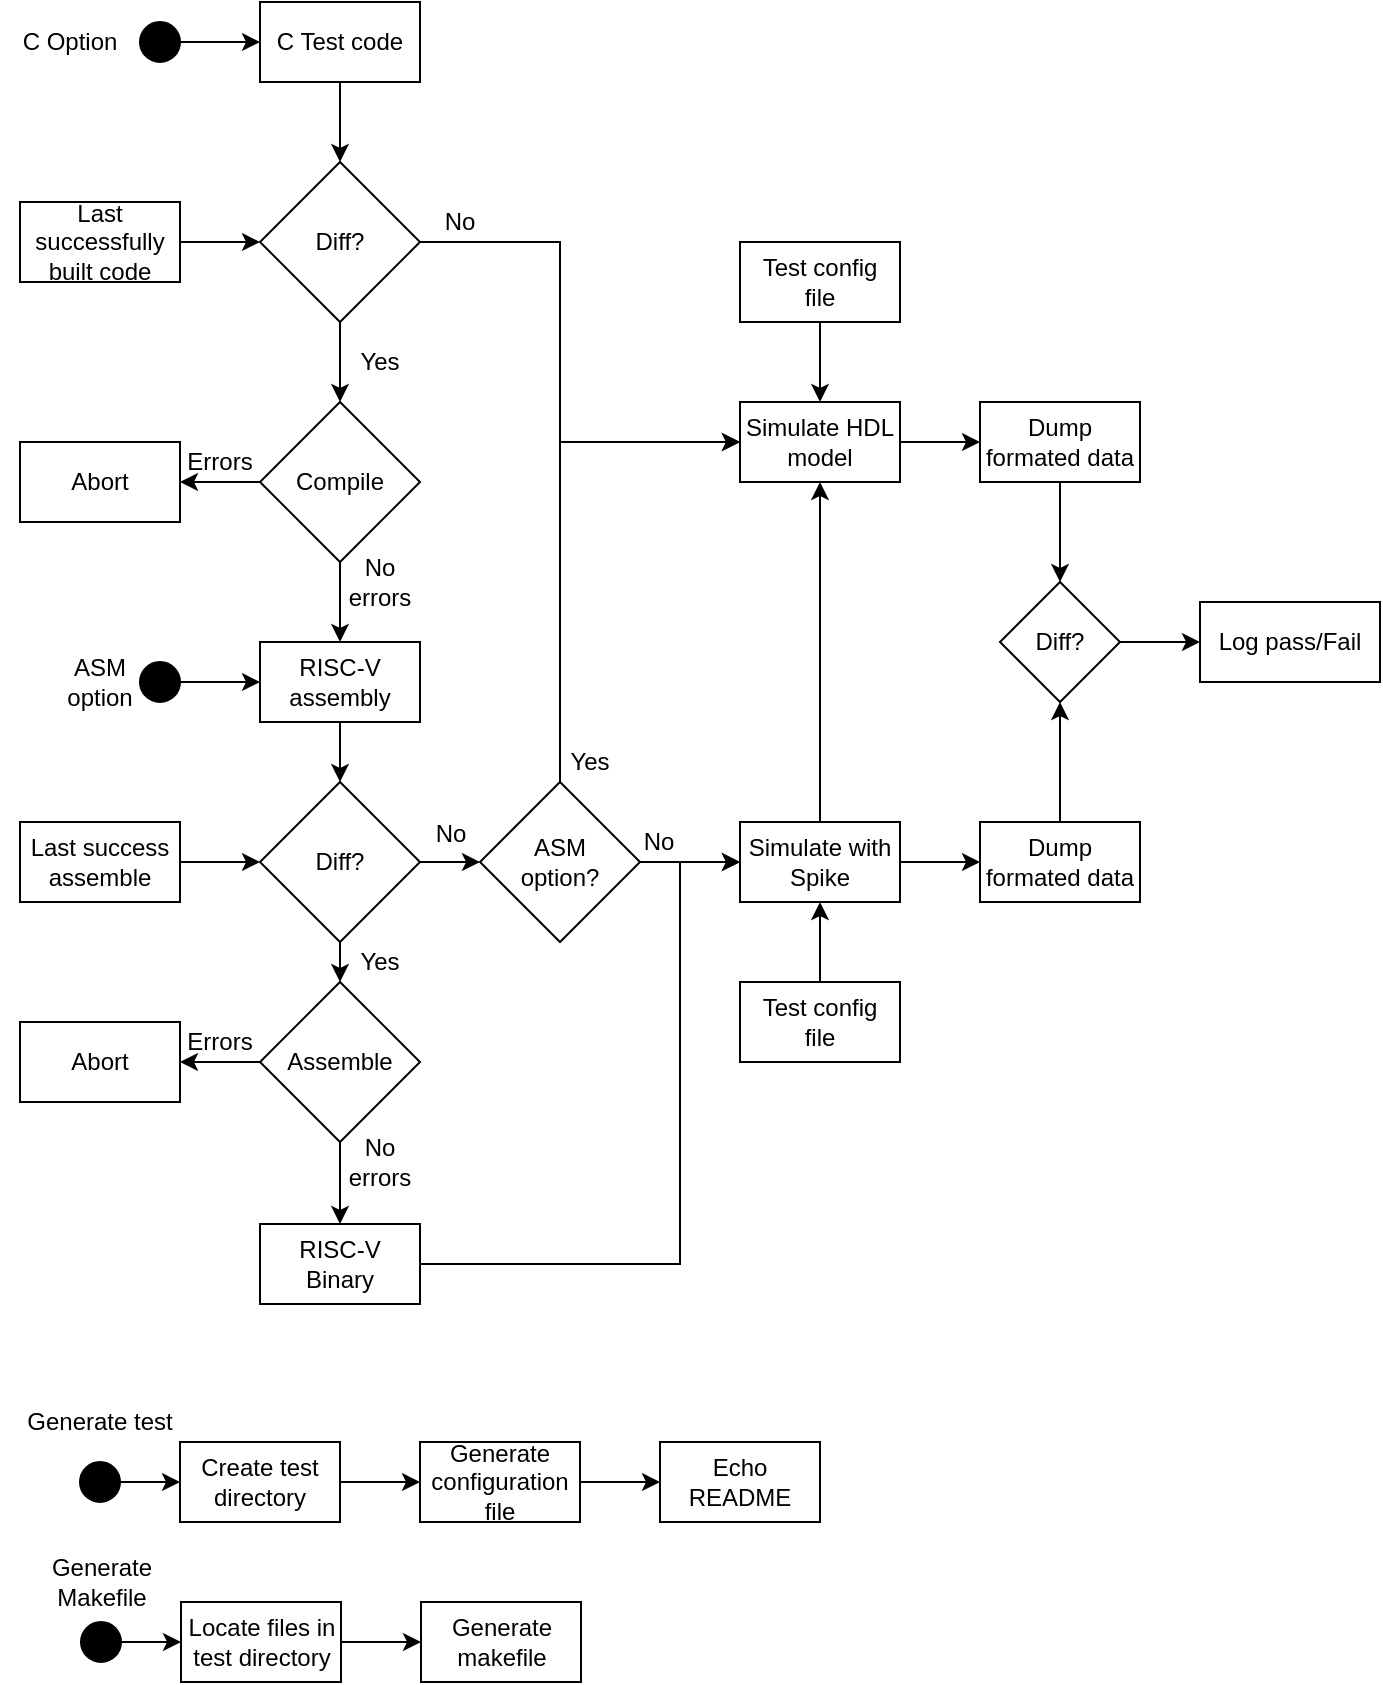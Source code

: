 <mxfile version="14.0.1" type="device"><diagram id="dIZ0b9PNjFXa8rHv0ESL" name="Page-1"><mxGraphModel dx="865" dy="409" grid="1" gridSize="10" guides="1" tooltips="1" connect="1" arrows="1" fold="1" page="1" pageScale="1" pageWidth="827" pageHeight="1169" math="0" shadow="0"><root><mxCell id="0"/><mxCell id="1" parent="0"/><mxCell id="V8uN84mnwoMsGsd_UAAj-25" style="edgeStyle=orthogonalEdgeStyle;rounded=0;orthogonalLoop=1;jettySize=auto;html=1;exitX=0.5;exitY=1;exitDx=0;exitDy=0;entryX=0.5;entryY=0;entryDx=0;entryDy=0;" edge="1" parent="1" source="V8uN84mnwoMsGsd_UAAj-1" target="V8uN84mnwoMsGsd_UAAj-19"><mxGeometry relative="1" as="geometry"/></mxCell><mxCell id="V8uN84mnwoMsGsd_UAAj-1" value="C Test code" style="rounded=0;whiteSpace=wrap;html=1;" vertex="1" parent="1"><mxGeometry x="200" y="40" width="80" height="40" as="geometry"/></mxCell><mxCell id="V8uN84mnwoMsGsd_UAAj-95" style="edgeStyle=orthogonalEdgeStyle;rounded=0;orthogonalLoop=1;jettySize=auto;html=1;exitX=0.5;exitY=1;exitDx=0;exitDy=0;entryX=0.5;entryY=0;entryDx=0;entryDy=0;" edge="1" parent="1" source="V8uN84mnwoMsGsd_UAAj-3" target="V8uN84mnwoMsGsd_UAAj-92"><mxGeometry relative="1" as="geometry"/></mxCell><mxCell id="V8uN84mnwoMsGsd_UAAj-3" value="RISC-V assembly" style="rounded=0;whiteSpace=wrap;html=1;" vertex="1" parent="1"><mxGeometry x="200" y="360" width="80" height="40" as="geometry"/></mxCell><mxCell id="V8uN84mnwoMsGsd_UAAj-74" style="edgeStyle=orthogonalEdgeStyle;rounded=0;orthogonalLoop=1;jettySize=auto;html=1;exitX=1;exitY=0.5;exitDx=0;exitDy=0;entryX=0;entryY=0.5;entryDx=0;entryDy=0;" edge="1" parent="1" source="V8uN84mnwoMsGsd_UAAj-5" target="V8uN84mnwoMsGsd_UAAj-11"><mxGeometry relative="1" as="geometry"><Array as="points"><mxPoint x="410" y="671"/><mxPoint x="410" y="470"/></Array></mxGeometry></mxCell><mxCell id="V8uN84mnwoMsGsd_UAAj-5" value="RISC-V Binary" style="rounded=0;whiteSpace=wrap;html=1;" vertex="1" parent="1"><mxGeometry x="200" y="651" width="80" height="40" as="geometry"/></mxCell><mxCell id="V8uN84mnwoMsGsd_UAAj-77" style="edgeStyle=orthogonalEdgeStyle;rounded=0;orthogonalLoop=1;jettySize=auto;html=1;exitX=0.5;exitY=1;exitDx=0;exitDy=0;" edge="1" parent="1" source="V8uN84mnwoMsGsd_UAAj-8" target="V8uN84mnwoMsGsd_UAAj-73"><mxGeometry relative="1" as="geometry"/></mxCell><mxCell id="V8uN84mnwoMsGsd_UAAj-8" value="Test config &lt;br&gt;file" style="rounded=0;whiteSpace=wrap;html=1;" vertex="1" parent="1"><mxGeometry x="440" y="160" width="80" height="40" as="geometry"/></mxCell><mxCell id="V8uN84mnwoMsGsd_UAAj-80" style="edgeStyle=orthogonalEdgeStyle;rounded=0;orthogonalLoop=1;jettySize=auto;html=1;exitX=0.5;exitY=0;exitDx=0;exitDy=0;entryX=0.5;entryY=1;entryDx=0;entryDy=0;" edge="1" parent="1" source="V8uN84mnwoMsGsd_UAAj-11" target="V8uN84mnwoMsGsd_UAAj-73"><mxGeometry relative="1" as="geometry"/></mxCell><mxCell id="V8uN84mnwoMsGsd_UAAj-81" style="edgeStyle=orthogonalEdgeStyle;rounded=0;orthogonalLoop=1;jettySize=auto;html=1;exitX=1;exitY=0.5;exitDx=0;exitDy=0;entryX=0;entryY=0.5;entryDx=0;entryDy=0;" edge="1" parent="1" source="V8uN84mnwoMsGsd_UAAj-11" target="V8uN84mnwoMsGsd_UAAj-61"><mxGeometry relative="1" as="geometry"/></mxCell><mxCell id="V8uN84mnwoMsGsd_UAAj-11" value="Simulate with Spike" style="rounded=0;whiteSpace=wrap;html=1;" vertex="1" parent="1"><mxGeometry x="440" y="450" width="80" height="40" as="geometry"/></mxCell><mxCell id="V8uN84mnwoMsGsd_UAAj-29" style="edgeStyle=orthogonalEdgeStyle;rounded=0;orthogonalLoop=1;jettySize=auto;html=1;exitX=0.5;exitY=1;exitDx=0;exitDy=0;" edge="1" parent="1" source="V8uN84mnwoMsGsd_UAAj-19"><mxGeometry relative="1" as="geometry"><mxPoint x="240" y="240" as="targetPoint"/></mxGeometry></mxCell><mxCell id="V8uN84mnwoMsGsd_UAAj-72" style="edgeStyle=orthogonalEdgeStyle;rounded=0;orthogonalLoop=1;jettySize=auto;html=1;exitX=1;exitY=0.5;exitDx=0;exitDy=0;entryX=0;entryY=0.5;entryDx=0;entryDy=0;" edge="1" parent="1" source="V8uN84mnwoMsGsd_UAAj-19" target="V8uN84mnwoMsGsd_UAAj-73"><mxGeometry relative="1" as="geometry"><mxPoint x="360" y="160" as="targetPoint"/><Array as="points"><mxPoint x="350" y="160"/><mxPoint x="350" y="260"/></Array></mxGeometry></mxCell><mxCell id="V8uN84mnwoMsGsd_UAAj-19" value="Diff?" style="rhombus;whiteSpace=wrap;html=1;" vertex="1" parent="1"><mxGeometry x="200" y="120" width="80" height="80" as="geometry"/></mxCell><mxCell id="V8uN84mnwoMsGsd_UAAj-26" style="edgeStyle=orthogonalEdgeStyle;rounded=0;orthogonalLoop=1;jettySize=auto;html=1;exitX=1;exitY=0.5;exitDx=0;exitDy=0;entryX=0;entryY=0.5;entryDx=0;entryDy=0;" edge="1" parent="1" source="V8uN84mnwoMsGsd_UAAj-21" target="V8uN84mnwoMsGsd_UAAj-19"><mxGeometry relative="1" as="geometry"/></mxCell><mxCell id="V8uN84mnwoMsGsd_UAAj-21" value="Last successfully built code" style="rounded=0;whiteSpace=wrap;html=1;" vertex="1" parent="1"><mxGeometry x="80" y="140" width="80" height="40" as="geometry"/></mxCell><mxCell id="V8uN84mnwoMsGsd_UAAj-42" style="edgeStyle=orthogonalEdgeStyle;rounded=0;orthogonalLoop=1;jettySize=auto;html=1;exitX=0;exitY=0.5;exitDx=0;exitDy=0;entryX=1;entryY=0.5;entryDx=0;entryDy=0;" edge="1" parent="1" source="V8uN84mnwoMsGsd_UAAj-45" target="V8uN84mnwoMsGsd_UAAj-41"><mxGeometry relative="1" as="geometry"><mxPoint x="200" y="260" as="sourcePoint"/></mxGeometry></mxCell><mxCell id="V8uN84mnwoMsGsd_UAAj-33" value="Yes" style="text;html=1;strokeColor=none;fillColor=none;align=center;verticalAlign=middle;whiteSpace=wrap;rounded=0;" vertex="1" parent="1"><mxGeometry x="240" y="210" width="40" height="20" as="geometry"/></mxCell><mxCell id="V8uN84mnwoMsGsd_UAAj-35" value="No" style="text;html=1;strokeColor=none;fillColor=none;align=center;verticalAlign=middle;whiteSpace=wrap;rounded=0;" vertex="1" parent="1"><mxGeometry x="280" y="140" width="40" height="20" as="geometry"/></mxCell><mxCell id="V8uN84mnwoMsGsd_UAAj-41" value="Abort" style="rounded=0;whiteSpace=wrap;html=1;" vertex="1" parent="1"><mxGeometry x="80" y="260" width="80" height="40" as="geometry"/></mxCell><mxCell id="V8uN84mnwoMsGsd_UAAj-43" value="Errors" style="text;html=1;strokeColor=none;fillColor=none;align=center;verticalAlign=middle;whiteSpace=wrap;rounded=0;" vertex="1" parent="1"><mxGeometry x="160" y="260" width="40" height="20" as="geometry"/></mxCell><mxCell id="V8uN84mnwoMsGsd_UAAj-44" value="No errors" style="text;html=1;strokeColor=none;fillColor=none;align=center;verticalAlign=middle;whiteSpace=wrap;rounded=0;" vertex="1" parent="1"><mxGeometry x="240" y="320" width="40" height="20" as="geometry"/></mxCell><mxCell id="V8uN84mnwoMsGsd_UAAj-47" style="edgeStyle=orthogonalEdgeStyle;rounded=0;orthogonalLoop=1;jettySize=auto;html=1;exitX=0.5;exitY=1;exitDx=0;exitDy=0;entryX=0.5;entryY=0;entryDx=0;entryDy=0;" edge="1" parent="1" source="V8uN84mnwoMsGsd_UAAj-45" target="V8uN84mnwoMsGsd_UAAj-3"><mxGeometry relative="1" as="geometry"/></mxCell><mxCell id="V8uN84mnwoMsGsd_UAAj-45" value="Compile" style="rhombus;whiteSpace=wrap;html=1;" vertex="1" parent="1"><mxGeometry x="200" y="240" width="80" height="80" as="geometry"/></mxCell><mxCell id="V8uN84mnwoMsGsd_UAAj-49" style="edgeStyle=orthogonalEdgeStyle;rounded=0;orthogonalLoop=1;jettySize=auto;html=1;exitX=0;exitY=0.5;exitDx=0;exitDy=0;entryX=1;entryY=0.5;entryDx=0;entryDy=0;" edge="1" parent="1" source="V8uN84mnwoMsGsd_UAAj-55" target="V8uN84mnwoMsGsd_UAAj-51"><mxGeometry relative="1" as="geometry"><mxPoint x="200" y="550" as="sourcePoint"/></mxGeometry></mxCell><mxCell id="V8uN84mnwoMsGsd_UAAj-51" value="Abort" style="rounded=0;whiteSpace=wrap;html=1;" vertex="1" parent="1"><mxGeometry x="80" y="550" width="80" height="40" as="geometry"/></mxCell><mxCell id="V8uN84mnwoMsGsd_UAAj-52" value="Errors" style="text;html=1;strokeColor=none;fillColor=none;align=center;verticalAlign=middle;whiteSpace=wrap;rounded=0;" vertex="1" parent="1"><mxGeometry x="160" y="550" width="40" height="20" as="geometry"/></mxCell><mxCell id="V8uN84mnwoMsGsd_UAAj-53" value="No errors" style="text;html=1;strokeColor=none;fillColor=none;align=center;verticalAlign=middle;whiteSpace=wrap;rounded=0;" vertex="1" parent="1"><mxGeometry x="240" y="610" width="40" height="20" as="geometry"/></mxCell><mxCell id="V8uN84mnwoMsGsd_UAAj-54" style="edgeStyle=orthogonalEdgeStyle;rounded=0;orthogonalLoop=1;jettySize=auto;html=1;exitX=0.5;exitY=1;exitDx=0;exitDy=0;entryX=0.5;entryY=0;entryDx=0;entryDy=0;" edge="1" parent="1" source="V8uN84mnwoMsGsd_UAAj-55" target="V8uN84mnwoMsGsd_UAAj-5"><mxGeometry relative="1" as="geometry"><mxPoint x="240" y="650" as="targetPoint"/></mxGeometry></mxCell><mxCell id="V8uN84mnwoMsGsd_UAAj-55" value="Assemble" style="rhombus;whiteSpace=wrap;html=1;" vertex="1" parent="1"><mxGeometry x="200" y="530" width="80" height="80" as="geometry"/></mxCell><mxCell id="V8uN84mnwoMsGsd_UAAj-86" style="edgeStyle=orthogonalEdgeStyle;rounded=0;orthogonalLoop=1;jettySize=auto;html=1;exitX=0.5;exitY=0;exitDx=0;exitDy=0;entryX=0.5;entryY=1;entryDx=0;entryDy=0;" edge="1" parent="1" source="V8uN84mnwoMsGsd_UAAj-61" target="V8uN84mnwoMsGsd_UAAj-84"><mxGeometry relative="1" as="geometry"/></mxCell><mxCell id="V8uN84mnwoMsGsd_UAAj-61" value="Dump formated data" style="rounded=0;whiteSpace=wrap;html=1;" vertex="1" parent="1"><mxGeometry x="560" y="450" width="80" height="40" as="geometry"/></mxCell><mxCell id="V8uN84mnwoMsGsd_UAAj-83" style="edgeStyle=orthogonalEdgeStyle;rounded=0;orthogonalLoop=1;jettySize=auto;html=1;exitX=1;exitY=0.5;exitDx=0;exitDy=0;entryX=0;entryY=0.5;entryDx=0;entryDy=0;" edge="1" parent="1" source="V8uN84mnwoMsGsd_UAAj-73" target="V8uN84mnwoMsGsd_UAAj-82"><mxGeometry relative="1" as="geometry"/></mxCell><mxCell id="V8uN84mnwoMsGsd_UAAj-73" value="Simulate HDL model" style="rounded=0;whiteSpace=wrap;html=1;" vertex="1" parent="1"><mxGeometry x="440" y="240" width="80" height="40" as="geometry"/></mxCell><mxCell id="V8uN84mnwoMsGsd_UAAj-79" style="edgeStyle=orthogonalEdgeStyle;rounded=0;orthogonalLoop=1;jettySize=auto;html=1;exitX=0.5;exitY=0;exitDx=0;exitDy=0;entryX=0.5;entryY=1;entryDx=0;entryDy=0;" edge="1" parent="1" source="V8uN84mnwoMsGsd_UAAj-78" target="V8uN84mnwoMsGsd_UAAj-11"><mxGeometry relative="1" as="geometry"/></mxCell><mxCell id="V8uN84mnwoMsGsd_UAAj-78" value="Test config &lt;br&gt;file" style="rounded=0;whiteSpace=wrap;html=1;" vertex="1" parent="1"><mxGeometry x="440" y="530" width="80" height="40" as="geometry"/></mxCell><mxCell id="V8uN84mnwoMsGsd_UAAj-85" style="edgeStyle=orthogonalEdgeStyle;rounded=0;orthogonalLoop=1;jettySize=auto;html=1;exitX=0.5;exitY=1;exitDx=0;exitDy=0;entryX=0.5;entryY=0;entryDx=0;entryDy=0;" edge="1" parent="1" source="V8uN84mnwoMsGsd_UAAj-82" target="V8uN84mnwoMsGsd_UAAj-84"><mxGeometry relative="1" as="geometry"/></mxCell><mxCell id="V8uN84mnwoMsGsd_UAAj-82" value="Dump formated data" style="rounded=0;whiteSpace=wrap;html=1;" vertex="1" parent="1"><mxGeometry x="560" y="240" width="80" height="40" as="geometry"/></mxCell><mxCell id="V8uN84mnwoMsGsd_UAAj-88" style="edgeStyle=orthogonalEdgeStyle;rounded=0;orthogonalLoop=1;jettySize=auto;html=1;exitX=1;exitY=0.5;exitDx=0;exitDy=0;entryX=0;entryY=0.5;entryDx=0;entryDy=0;" edge="1" parent="1" source="V8uN84mnwoMsGsd_UAAj-84" target="V8uN84mnwoMsGsd_UAAj-87"><mxGeometry relative="1" as="geometry"/></mxCell><mxCell id="V8uN84mnwoMsGsd_UAAj-84" value="Diff?" style="rhombus;whiteSpace=wrap;html=1;" vertex="1" parent="1"><mxGeometry x="570" y="330" width="60" height="60" as="geometry"/></mxCell><mxCell id="V8uN84mnwoMsGsd_UAAj-87" value="Log pass/Fail" style="rounded=0;whiteSpace=wrap;html=1;" vertex="1" parent="1"><mxGeometry x="670" y="340" width="90" height="40" as="geometry"/></mxCell><mxCell id="V8uN84mnwoMsGsd_UAAj-90" style="edgeStyle=orthogonalEdgeStyle;rounded=0;orthogonalLoop=1;jettySize=auto;html=1;exitX=1;exitY=0.5;exitDx=0;exitDy=0;" edge="1" parent="1" source="V8uN84mnwoMsGsd_UAAj-89" target="V8uN84mnwoMsGsd_UAAj-1"><mxGeometry relative="1" as="geometry"/></mxCell><mxCell id="V8uN84mnwoMsGsd_UAAj-89" value="" style="ellipse;whiteSpace=wrap;html=1;aspect=fixed;fillColor=#000000;" vertex="1" parent="1"><mxGeometry x="140" y="50" width="20" height="20" as="geometry"/></mxCell><mxCell id="V8uN84mnwoMsGsd_UAAj-96" style="edgeStyle=orthogonalEdgeStyle;rounded=0;orthogonalLoop=1;jettySize=auto;html=1;exitX=0.5;exitY=1;exitDx=0;exitDy=0;entryX=0.5;entryY=0;entryDx=0;entryDy=0;" edge="1" parent="1" source="V8uN84mnwoMsGsd_UAAj-92" target="V8uN84mnwoMsGsd_UAAj-55"><mxGeometry relative="1" as="geometry"/></mxCell><mxCell id="V8uN84mnwoMsGsd_UAAj-105" style="edgeStyle=orthogonalEdgeStyle;rounded=0;orthogonalLoop=1;jettySize=auto;html=1;exitX=1;exitY=0.5;exitDx=0;exitDy=0;entryX=0;entryY=0.5;entryDx=0;entryDy=0;" edge="1" parent="1" source="V8uN84mnwoMsGsd_UAAj-92" target="V8uN84mnwoMsGsd_UAAj-104"><mxGeometry relative="1" as="geometry"/></mxCell><mxCell id="V8uN84mnwoMsGsd_UAAj-92" value="Diff?" style="rhombus;whiteSpace=wrap;html=1;" vertex="1" parent="1"><mxGeometry x="200" y="430" width="80" height="80" as="geometry"/></mxCell><mxCell id="V8uN84mnwoMsGsd_UAAj-93" style="edgeStyle=orthogonalEdgeStyle;rounded=0;orthogonalLoop=1;jettySize=auto;html=1;exitX=1;exitY=0.5;exitDx=0;exitDy=0;entryX=0;entryY=0.5;entryDx=0;entryDy=0;" edge="1" parent="1" source="V8uN84mnwoMsGsd_UAAj-94" target="V8uN84mnwoMsGsd_UAAj-92"><mxGeometry relative="1" as="geometry"/></mxCell><mxCell id="V8uN84mnwoMsGsd_UAAj-94" value="Last success assemble" style="rounded=0;whiteSpace=wrap;html=1;" vertex="1" parent="1"><mxGeometry x="80" y="450" width="80" height="40" as="geometry"/></mxCell><mxCell id="V8uN84mnwoMsGsd_UAAj-97" style="edgeStyle=orthogonalEdgeStyle;rounded=0;orthogonalLoop=1;jettySize=auto;html=1;exitX=1;exitY=0.5;exitDx=0;exitDy=0;" edge="1" parent="1" source="V8uN84mnwoMsGsd_UAAj-98"><mxGeometry relative="1" as="geometry"><mxPoint x="200" y="380" as="targetPoint"/></mxGeometry></mxCell><mxCell id="V8uN84mnwoMsGsd_UAAj-98" value="" style="ellipse;whiteSpace=wrap;html=1;aspect=fixed;fillColor=#000000;" vertex="1" parent="1"><mxGeometry x="140" y="370" width="20" height="20" as="geometry"/></mxCell><mxCell id="V8uN84mnwoMsGsd_UAAj-100" value="ASM option" style="text;html=1;strokeColor=none;fillColor=none;align=center;verticalAlign=middle;whiteSpace=wrap;rounded=0;" vertex="1" parent="1"><mxGeometry x="100" y="370" width="40" height="20" as="geometry"/></mxCell><mxCell id="V8uN84mnwoMsGsd_UAAj-101" value="C Option" style="text;html=1;strokeColor=none;fillColor=none;align=center;verticalAlign=middle;whiteSpace=wrap;rounded=0;" vertex="1" parent="1"><mxGeometry x="80" y="50" width="50" height="20" as="geometry"/></mxCell><mxCell id="V8uN84mnwoMsGsd_UAAj-103" value="Yes" style="text;html=1;strokeColor=none;fillColor=none;align=center;verticalAlign=middle;whiteSpace=wrap;rounded=0;" vertex="1" parent="1"><mxGeometry x="240" y="510" width="40" height="20" as="geometry"/></mxCell><mxCell id="V8uN84mnwoMsGsd_UAAj-109" style="edgeStyle=orthogonalEdgeStyle;rounded=0;orthogonalLoop=1;jettySize=auto;html=1;exitX=1;exitY=0.5;exitDx=0;exitDy=0;entryX=0;entryY=0.5;entryDx=0;entryDy=0;" edge="1" parent="1" source="V8uN84mnwoMsGsd_UAAj-104" target="V8uN84mnwoMsGsd_UAAj-11"><mxGeometry relative="1" as="geometry"><Array as="points"><mxPoint x="440" y="470"/><mxPoint x="440" y="470"/></Array></mxGeometry></mxCell><mxCell id="V8uN84mnwoMsGsd_UAAj-110" style="edgeStyle=orthogonalEdgeStyle;rounded=0;orthogonalLoop=1;jettySize=auto;html=1;exitX=0.5;exitY=0;exitDx=0;exitDy=0;entryX=0;entryY=0.5;entryDx=0;entryDy=0;" edge="1" parent="1" source="V8uN84mnwoMsGsd_UAAj-104" target="V8uN84mnwoMsGsd_UAAj-73"><mxGeometry relative="1" as="geometry"/></mxCell><mxCell id="V8uN84mnwoMsGsd_UAAj-104" value="ASM &lt;br&gt;option?" style="rhombus;whiteSpace=wrap;html=1;fillColor=#FFFFFF;" vertex="1" parent="1"><mxGeometry x="310" y="430" width="80" height="80" as="geometry"/></mxCell><mxCell id="V8uN84mnwoMsGsd_UAAj-106" value="No" style="text;html=1;strokeColor=none;fillColor=none;align=center;verticalAlign=middle;whiteSpace=wrap;rounded=0;" vertex="1" parent="1"><mxGeometry x="276" y="446" width="39" height="20" as="geometry"/></mxCell><mxCell id="V8uN84mnwoMsGsd_UAAj-107" value="Yes" style="text;html=1;strokeColor=none;fillColor=none;align=center;verticalAlign=middle;whiteSpace=wrap;rounded=0;" vertex="1" parent="1"><mxGeometry x="345" y="410" width="40" height="20" as="geometry"/></mxCell><mxCell id="V8uN84mnwoMsGsd_UAAj-108" value="No" style="text;html=1;strokeColor=none;fillColor=none;align=center;verticalAlign=middle;whiteSpace=wrap;rounded=0;" vertex="1" parent="1"><mxGeometry x="380" y="450" width="39" height="20" as="geometry"/></mxCell><mxCell id="V8uN84mnwoMsGsd_UAAj-118" style="edgeStyle=orthogonalEdgeStyle;rounded=0;orthogonalLoop=1;jettySize=auto;html=1;exitX=1;exitY=0.5;exitDx=0;exitDy=0;entryX=0;entryY=0.5;entryDx=0;entryDy=0;" edge="1" parent="1" source="V8uN84mnwoMsGsd_UAAj-114" target="V8uN84mnwoMsGsd_UAAj-115"><mxGeometry relative="1" as="geometry"/></mxCell><mxCell id="V8uN84mnwoMsGsd_UAAj-114" value="" style="ellipse;whiteSpace=wrap;html=1;aspect=fixed;fillColor=#000000;" vertex="1" parent="1"><mxGeometry x="110" y="770" width="20" height="20" as="geometry"/></mxCell><mxCell id="V8uN84mnwoMsGsd_UAAj-123" style="edgeStyle=orthogonalEdgeStyle;rounded=0;orthogonalLoop=1;jettySize=auto;html=1;exitX=1;exitY=0.5;exitDx=0;exitDy=0;entryX=0;entryY=0.5;entryDx=0;entryDy=0;" edge="1" parent="1" source="V8uN84mnwoMsGsd_UAAj-115" target="V8uN84mnwoMsGsd_UAAj-122"><mxGeometry relative="1" as="geometry"/></mxCell><mxCell id="V8uN84mnwoMsGsd_UAAj-115" value="Create test directory" style="rounded=0;whiteSpace=wrap;html=1;" vertex="1" parent="1"><mxGeometry x="160" y="760" width="80" height="40" as="geometry"/></mxCell><mxCell id="V8uN84mnwoMsGsd_UAAj-120" value="Generate test" style="text;html=1;strokeColor=none;fillColor=none;align=center;verticalAlign=middle;whiteSpace=wrap;rounded=0;" vertex="1" parent="1"><mxGeometry x="70" y="740" width="100" height="20" as="geometry"/></mxCell><mxCell id="V8uN84mnwoMsGsd_UAAj-125" style="edgeStyle=orthogonalEdgeStyle;rounded=0;orthogonalLoop=1;jettySize=auto;html=1;exitX=1;exitY=0.5;exitDx=0;exitDy=0;entryX=0;entryY=0.5;entryDx=0;entryDy=0;" edge="1" parent="1" source="V8uN84mnwoMsGsd_UAAj-122" target="V8uN84mnwoMsGsd_UAAj-124"><mxGeometry relative="1" as="geometry"/></mxCell><mxCell id="V8uN84mnwoMsGsd_UAAj-122" value="Generate configuration file" style="rounded=0;whiteSpace=wrap;html=1;" vertex="1" parent="1"><mxGeometry x="280" y="760" width="80" height="40" as="geometry"/></mxCell><mxCell id="V8uN84mnwoMsGsd_UAAj-124" value="Echo README" style="rounded=0;whiteSpace=wrap;html=1;" vertex="1" parent="1"><mxGeometry x="400" y="760" width="80" height="40" as="geometry"/></mxCell><mxCell id="V8uN84mnwoMsGsd_UAAj-128" style="edgeStyle=orthogonalEdgeStyle;rounded=0;orthogonalLoop=1;jettySize=auto;html=1;exitX=1;exitY=0.5;exitDx=0;exitDy=0;entryX=0;entryY=0.5;entryDx=0;entryDy=0;" edge="1" parent="1" source="V8uN84mnwoMsGsd_UAAj-129" target="V8uN84mnwoMsGsd_UAAj-131"><mxGeometry relative="1" as="geometry"/></mxCell><mxCell id="V8uN84mnwoMsGsd_UAAj-129" value="" style="ellipse;whiteSpace=wrap;html=1;aspect=fixed;fillColor=#000000;" vertex="1" parent="1"><mxGeometry x="110.5" y="850" width="20" height="20" as="geometry"/></mxCell><mxCell id="V8uN84mnwoMsGsd_UAAj-130" style="edgeStyle=orthogonalEdgeStyle;rounded=0;orthogonalLoop=1;jettySize=auto;html=1;exitX=1;exitY=0.5;exitDx=0;exitDy=0;entryX=0;entryY=0.5;entryDx=0;entryDy=0;" edge="1" parent="1" source="V8uN84mnwoMsGsd_UAAj-131" target="V8uN84mnwoMsGsd_UAAj-133"><mxGeometry relative="1" as="geometry"/></mxCell><mxCell id="V8uN84mnwoMsGsd_UAAj-131" value="Locate files in test directory" style="rounded=0;whiteSpace=wrap;html=1;" vertex="1" parent="1"><mxGeometry x="160.5" y="840" width="80" height="40" as="geometry"/></mxCell><mxCell id="V8uN84mnwoMsGsd_UAAj-133" value="Generate makefile" style="rounded=0;whiteSpace=wrap;html=1;" vertex="1" parent="1"><mxGeometry x="280.5" y="840" width="80" height="40" as="geometry"/></mxCell><mxCell id="V8uN84mnwoMsGsd_UAAj-135" value="Generate Makefile" style="text;html=1;strokeColor=none;fillColor=none;align=center;verticalAlign=middle;whiteSpace=wrap;rounded=0;" vertex="1" parent="1"><mxGeometry x="70.5" y="820" width="100" height="20" as="geometry"/></mxCell></root></mxGraphModel></diagram></mxfile>